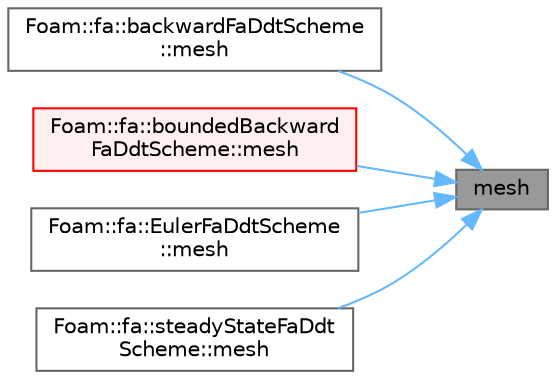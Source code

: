 digraph "mesh"
{
 // LATEX_PDF_SIZE
  bgcolor="transparent";
  edge [fontname=Helvetica,fontsize=10,labelfontname=Helvetica,labelfontsize=10];
  node [fontname=Helvetica,fontsize=10,shape=box,height=0.2,width=0.4];
  rankdir="RL";
  Node1 [id="Node000001",label="mesh",height=0.2,width=0.4,color="gray40", fillcolor="grey60", style="filled", fontcolor="black",tooltip=" "];
  Node1 -> Node2 [id="edge1_Node000001_Node000002",dir="back",color="steelblue1",style="solid",tooltip=" "];
  Node2 [id="Node000002",label="Foam::fa::backwardFaDdtScheme\l::mesh",height=0.2,width=0.4,color="grey40", fillcolor="white", style="filled",URL="$classFoam_1_1fa_1_1backwardFaDdtScheme.html#ab02e5f435e5e77288bb4d91fcc998a9f",tooltip=" "];
  Node1 -> Node3 [id="edge2_Node000001_Node000003",dir="back",color="steelblue1",style="solid",tooltip=" "];
  Node3 [id="Node000003",label="Foam::fa::boundedBackward\lFaDdtScheme::mesh",height=0.2,width=0.4,color="red", fillcolor="#FFF0F0", style="filled",URL="$classFoam_1_1fa_1_1boundedBackwardFaDdtScheme.html#ab02e5f435e5e77288bb4d91fcc998a9f",tooltip=" "];
  Node1 -> Node15 [id="edge3_Node000001_Node000015",dir="back",color="steelblue1",style="solid",tooltip=" "];
  Node15 [id="Node000015",label="Foam::fa::EulerFaDdtScheme\l::mesh",height=0.2,width=0.4,color="grey40", fillcolor="white", style="filled",URL="$classFoam_1_1fa_1_1EulerFaDdtScheme.html#ab02e5f435e5e77288bb4d91fcc998a9f",tooltip=" "];
  Node1 -> Node16 [id="edge4_Node000001_Node000016",dir="back",color="steelblue1",style="solid",tooltip=" "];
  Node16 [id="Node000016",label="Foam::fa::steadyStateFaDdt\lScheme::mesh",height=0.2,width=0.4,color="grey40", fillcolor="white", style="filled",URL="$classFoam_1_1fa_1_1steadyStateFaDdtScheme.html#ab02e5f435e5e77288bb4d91fcc998a9f",tooltip=" "];
}
